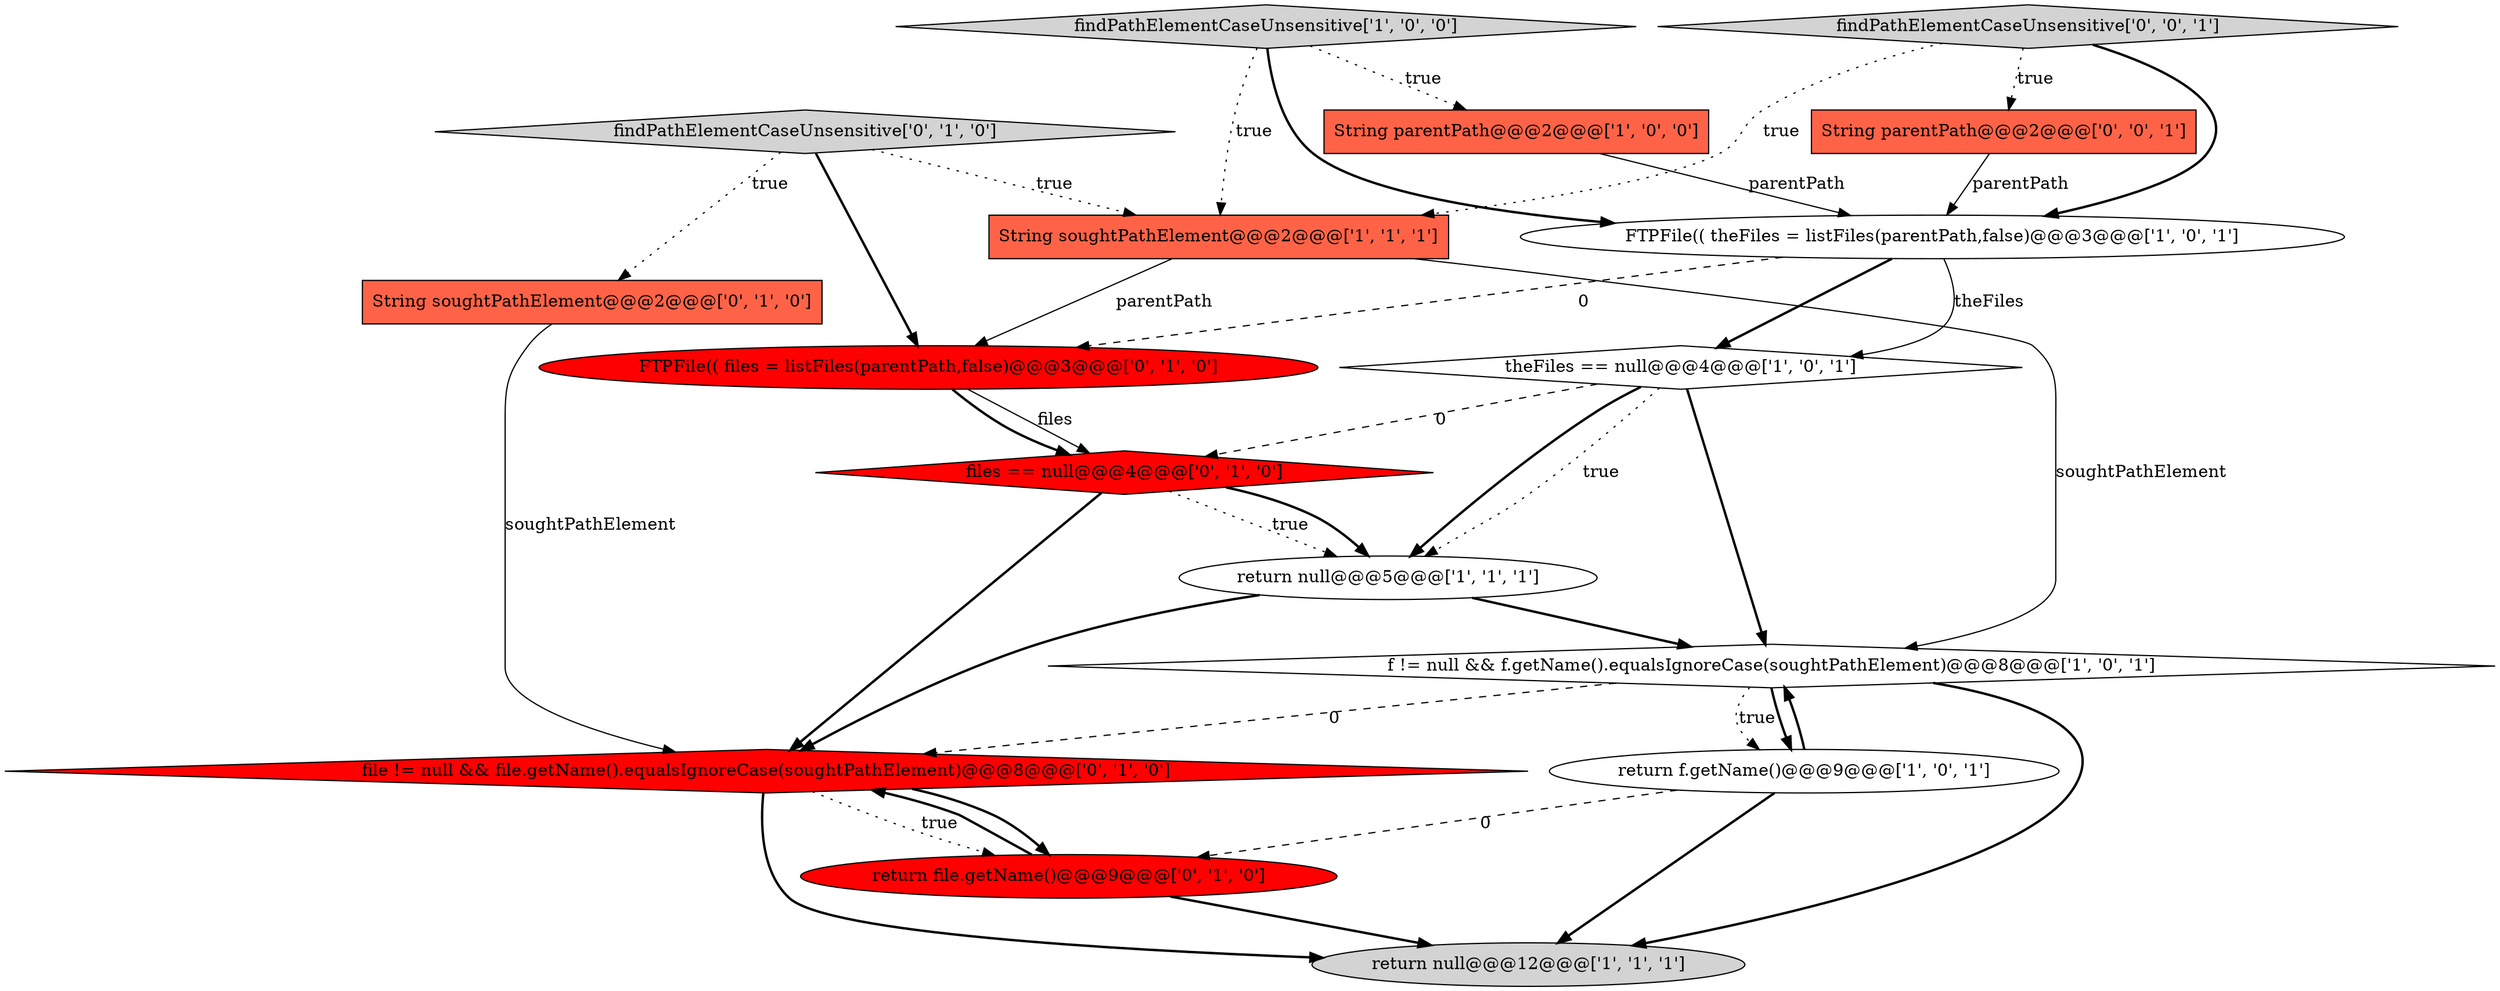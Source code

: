 digraph {
6 [style = filled, label = "return null@@@12@@@['1', '1', '1']", fillcolor = lightgray, shape = ellipse image = "AAA0AAABBB1BBB"];
15 [style = filled, label = "String parentPath@@@2@@@['0', '0', '1']", fillcolor = tomato, shape = box image = "AAA0AAABBB3BBB"];
0 [style = filled, label = "theFiles == null@@@4@@@['1', '0', '1']", fillcolor = white, shape = diamond image = "AAA0AAABBB1BBB"];
8 [style = filled, label = "FTPFile(( theFiles = listFiles(parentPath,false)@@@3@@@['1', '0', '1']", fillcolor = white, shape = ellipse image = "AAA0AAABBB1BBB"];
9 [style = filled, label = "String soughtPathElement@@@2@@@['0', '1', '0']", fillcolor = tomato, shape = box image = "AAA0AAABBB2BBB"];
11 [style = filled, label = "FTPFile(( files = listFiles(parentPath,false)@@@3@@@['0', '1', '0']", fillcolor = red, shape = ellipse image = "AAA1AAABBB2BBB"];
2 [style = filled, label = "f != null && f.getName().equalsIgnoreCase(soughtPathElement)@@@8@@@['1', '0', '1']", fillcolor = white, shape = diamond image = "AAA0AAABBB1BBB"];
1 [style = filled, label = "return null@@@5@@@['1', '1', '1']", fillcolor = white, shape = ellipse image = "AAA0AAABBB1BBB"];
4 [style = filled, label = "findPathElementCaseUnsensitive['1', '0', '0']", fillcolor = lightgray, shape = diamond image = "AAA0AAABBB1BBB"];
13 [style = filled, label = "return file.getName()@@@9@@@['0', '1', '0']", fillcolor = red, shape = ellipse image = "AAA1AAABBB2BBB"];
12 [style = filled, label = "file != null && file.getName().equalsIgnoreCase(soughtPathElement)@@@8@@@['0', '1', '0']", fillcolor = red, shape = diamond image = "AAA1AAABBB2BBB"];
14 [style = filled, label = "findPathElementCaseUnsensitive['0', '1', '0']", fillcolor = lightgray, shape = diamond image = "AAA0AAABBB2BBB"];
16 [style = filled, label = "findPathElementCaseUnsensitive['0', '0', '1']", fillcolor = lightgray, shape = diamond image = "AAA0AAABBB3BBB"];
5 [style = filled, label = "String parentPath@@@2@@@['1', '0', '0']", fillcolor = tomato, shape = box image = "AAA0AAABBB1BBB"];
7 [style = filled, label = "String soughtPathElement@@@2@@@['1', '1', '1']", fillcolor = tomato, shape = box image = "AAA0AAABBB1BBB"];
3 [style = filled, label = "return f.getName()@@@9@@@['1', '0', '1']", fillcolor = white, shape = ellipse image = "AAA0AAABBB1BBB"];
10 [style = filled, label = "files == null@@@4@@@['0', '1', '0']", fillcolor = red, shape = diamond image = "AAA1AAABBB2BBB"];
2->3 [style = dotted, label="true"];
4->5 [style = dotted, label="true"];
7->11 [style = solid, label="parentPath"];
9->12 [style = solid, label="soughtPathElement"];
16->8 [style = bold, label=""];
2->6 [style = bold, label=""];
7->2 [style = solid, label="soughtPathElement"];
2->3 [style = bold, label=""];
0->2 [style = bold, label=""];
11->10 [style = solid, label="files"];
4->7 [style = dotted, label="true"];
3->6 [style = bold, label=""];
3->13 [style = dashed, label="0"];
5->8 [style = solid, label="parentPath"];
12->6 [style = bold, label=""];
0->10 [style = dashed, label="0"];
8->0 [style = solid, label="theFiles"];
8->0 [style = bold, label=""];
15->8 [style = solid, label="parentPath"];
12->13 [style = bold, label=""];
16->7 [style = dotted, label="true"];
2->12 [style = dashed, label="0"];
12->13 [style = dotted, label="true"];
13->12 [style = bold, label=""];
3->2 [style = bold, label=""];
11->10 [style = bold, label=""];
10->12 [style = bold, label=""];
0->1 [style = bold, label=""];
14->7 [style = dotted, label="true"];
1->12 [style = bold, label=""];
4->8 [style = bold, label=""];
1->2 [style = bold, label=""];
14->9 [style = dotted, label="true"];
10->1 [style = dotted, label="true"];
13->6 [style = bold, label=""];
8->11 [style = dashed, label="0"];
10->1 [style = bold, label=""];
14->11 [style = bold, label=""];
0->1 [style = dotted, label="true"];
16->15 [style = dotted, label="true"];
}
